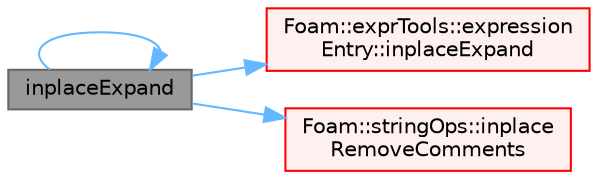 digraph "inplaceExpand"
{
 // LATEX_PDF_SIZE
  bgcolor="transparent";
  edge [fontname=Helvetica,fontsize=10,labelfontname=Helvetica,labelfontsize=10];
  node [fontname=Helvetica,fontsize=10,shape=box,height=0.2,width=0.4];
  rankdir="LR";
  Node1 [id="Node000001",label="inplaceExpand",height=0.2,width=0.4,color="gray40", fillcolor="grey60", style="filled", fontcolor="black",tooltip=" "];
  Node1 -> Node2 [id="edge1_Node000001_Node000002",color="steelblue1",style="solid",tooltip=" "];
  Node2 [id="Node000002",label="Foam::exprTools::expression\lEntry::inplaceExpand",height=0.2,width=0.4,color="red", fillcolor="#FFF0F0", style="filled",URL="$classFoam_1_1exprTools_1_1expressionEntry.html#abd65c768f2b46b000ecab0b81b324586",tooltip=" "];
  Node1 -> Node1 [id="edge2_Node000001_Node000001",color="steelblue1",style="solid",tooltip=" "];
  Node1 -> Node18 [id="edge3_Node000001_Node000018",color="steelblue1",style="solid",tooltip=" "];
  Node18 [id="Node000018",label="Foam::stringOps::inplace\lRemoveComments",height=0.2,width=0.4,color="red", fillcolor="#FFF0F0", style="filled",URL="$namespaceFoam_1_1stringOps.html#a2a4abce234d9daba21efed5bdfd74f8d",tooltip=" "];
}
